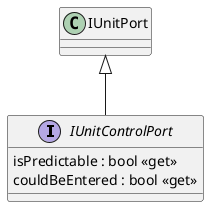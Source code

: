 @startuml
interface IUnitControlPort {
    isPredictable : bool <<get>>
    couldBeEntered : bool <<get>>
}
IUnitPort <|-- IUnitControlPort
@enduml
